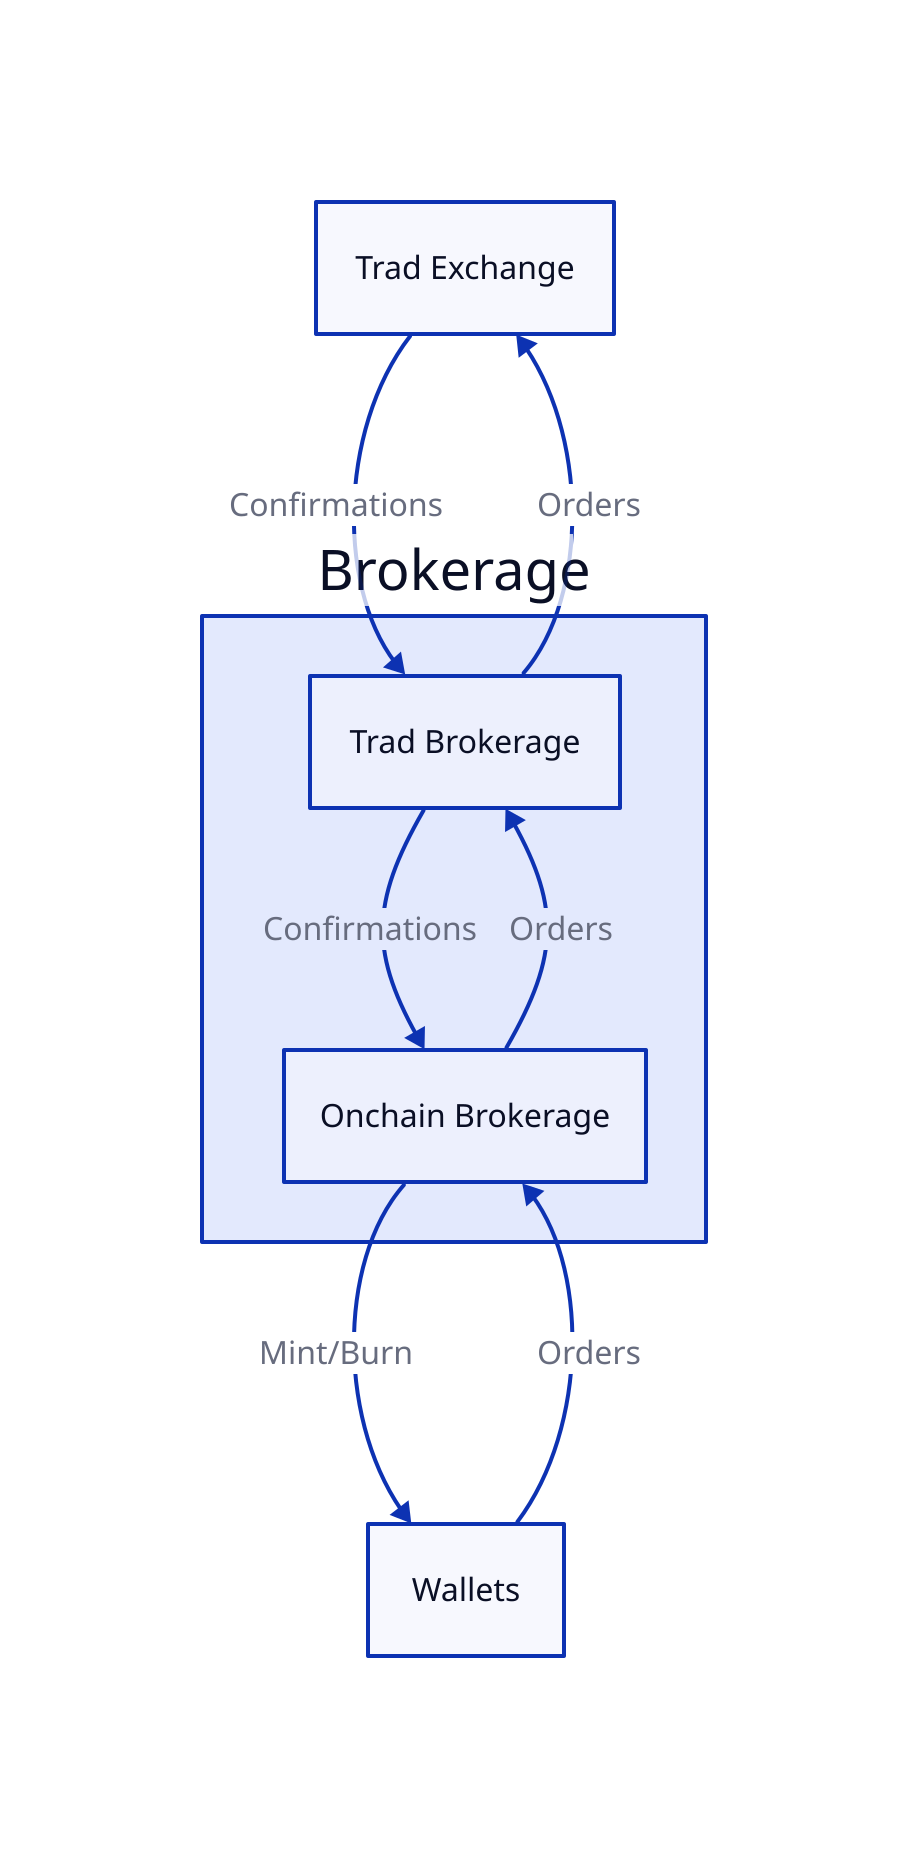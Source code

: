 a: Trad Exchange
d: Wallets

Brokerage: {
  b: Trad Brokerage
  c: Onchain Brokerage
}

d -> Brokerage.c: Orders
Brokerage.c -> Brokerage.b: Orders
Brokerage.b -> a: Orders
a -> Brokerage.b: Confirmations
Brokerage.b -> Brokerage.c: Confirmations
Brokerage.c -> d: Mint/Burn
